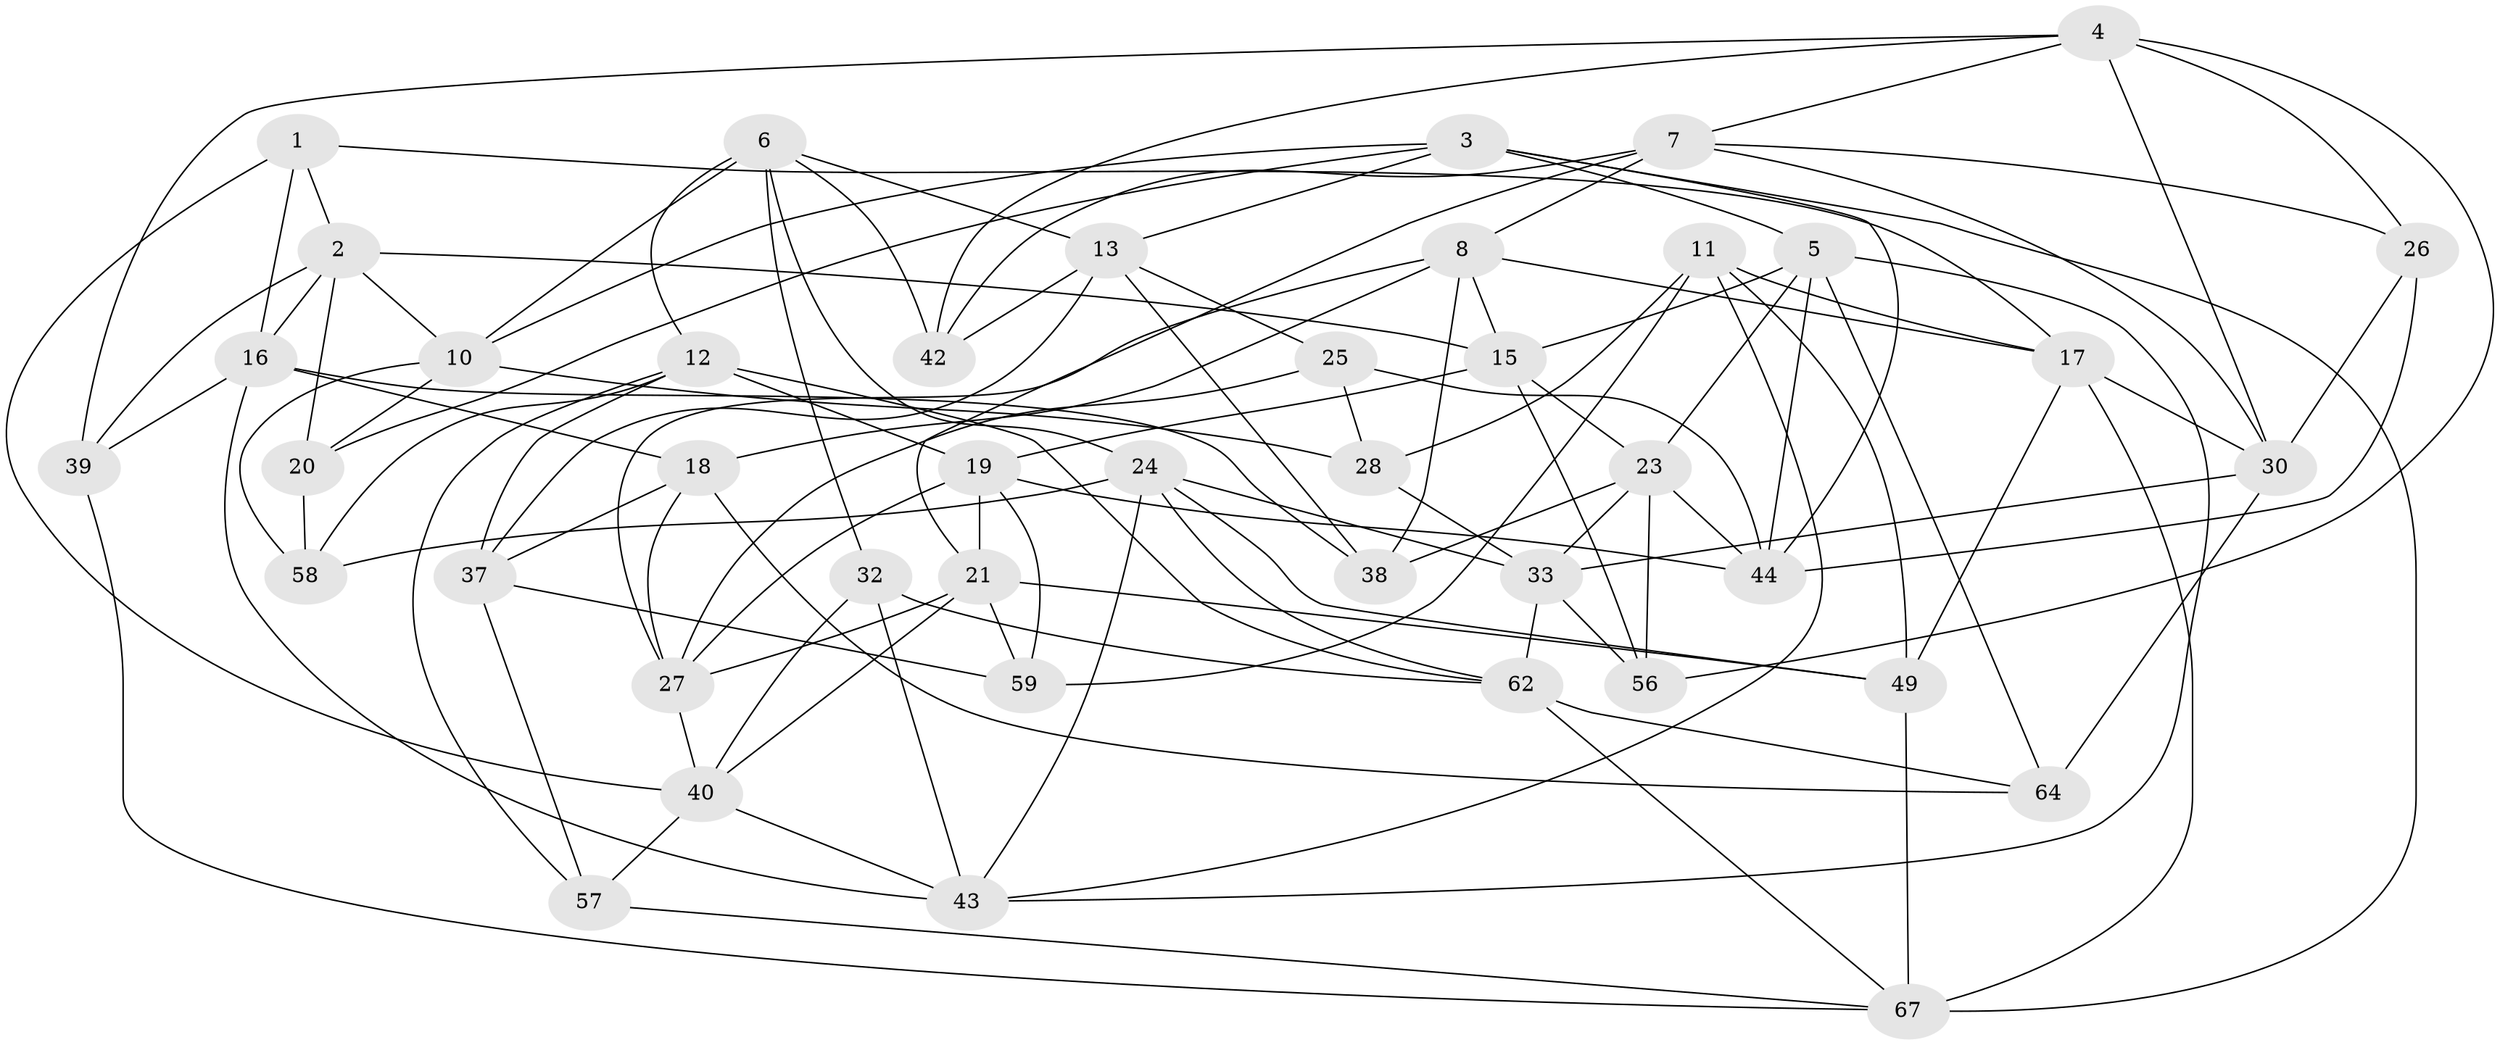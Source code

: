// original degree distribution, {4: 1.0}
// Generated by graph-tools (version 1.1) at 2025/42/03/06/25 10:42:25]
// undirected, 43 vertices, 113 edges
graph export_dot {
graph [start="1"]
  node [color=gray90,style=filled];
  1;
  2 [super="+72"];
  3 [super="+9"];
  4 [super="+51"];
  5 [super="+35"];
  6 [super="+45"];
  7 [super="+50"];
  8 [super="+46"];
  10 [super="+14"];
  11 [super="+47"];
  12 [super="+31"];
  13 [super="+41"];
  15 [super="+29"];
  16 [super="+22"];
  17 [super="+55"];
  18 [super="+36"];
  19 [super="+69"];
  20;
  21 [super="+63"];
  23 [super="+34"];
  24 [super="+53"];
  25;
  26;
  27 [super="+52"];
  28;
  30 [super="+70"];
  32;
  33 [super="+48"];
  37 [super="+61"];
  38;
  39;
  40 [super="+68"];
  42;
  43 [super="+65"];
  44 [super="+54"];
  49 [super="+60"];
  56;
  57;
  58;
  59;
  62 [super="+66"];
  64;
  67 [super="+71"];
  1 -- 17;
  1 -- 40;
  1 -- 2;
  1 -- 16;
  2 -- 10;
  2 -- 16;
  2 -- 39;
  2 -- 20;
  2 -- 15;
  3 -- 67;
  3 -- 44;
  3 -- 5;
  3 -- 10;
  3 -- 20;
  3 -- 13;
  4 -- 26;
  4 -- 42;
  4 -- 56;
  4 -- 39;
  4 -- 7;
  4 -- 30;
  5 -- 43;
  5 -- 23;
  5 -- 64;
  5 -- 15;
  5 -- 44;
  6 -- 13;
  6 -- 42;
  6 -- 24;
  6 -- 32;
  6 -- 12;
  6 -- 10;
  7 -- 8;
  7 -- 42;
  7 -- 21;
  7 -- 26;
  7 -- 30;
  8 -- 27;
  8 -- 38;
  8 -- 18;
  8 -- 15;
  8 -- 17;
  10 -- 20;
  10 -- 58;
  10 -- 28;
  11 -- 43;
  11 -- 49 [weight=2];
  11 -- 28;
  11 -- 59;
  11 -- 17;
  12 -- 19;
  12 -- 37;
  12 -- 57;
  12 -- 62;
  12 -- 58;
  13 -- 25;
  13 -- 42;
  13 -- 38;
  13 -- 37;
  15 -- 23;
  15 -- 56;
  15 -- 19;
  16 -- 39;
  16 -- 38;
  16 -- 18;
  16 -- 43;
  17 -- 67;
  17 -- 49;
  17 -- 30;
  18 -- 37 [weight=2];
  18 -- 64;
  18 -- 27;
  19 -- 21;
  19 -- 59;
  19 -- 44;
  19 -- 27;
  20 -- 58;
  21 -- 49;
  21 -- 40;
  21 -- 59;
  21 -- 27;
  23 -- 33;
  23 -- 56;
  23 -- 44;
  23 -- 38;
  24 -- 43;
  24 -- 62;
  24 -- 49;
  24 -- 58;
  24 -- 33;
  25 -- 27;
  25 -- 28;
  25 -- 44;
  26 -- 30;
  26 -- 44;
  27 -- 40;
  28 -- 33;
  30 -- 64;
  30 -- 33;
  32 -- 40;
  32 -- 43;
  32 -- 62;
  33 -- 56;
  33 -- 62;
  37 -- 57;
  37 -- 59;
  39 -- 67;
  40 -- 57;
  40 -- 43;
  49 -- 67;
  57 -- 67;
  62 -- 64;
  62 -- 67;
}
